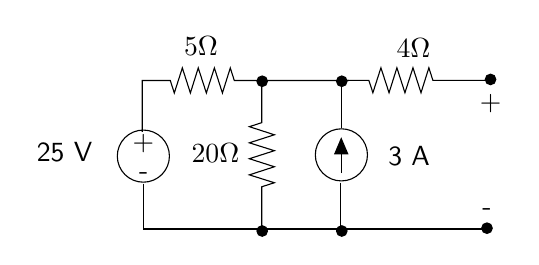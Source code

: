\begin{tikzpicture}[y=-1cm]
\sf
\draw[black] (2.991,2.556) -- (2.991,3.093) -- (2.833,3.144) -- (3.151,3.247) -- (2.833,3.349) -- (3.151,3.449) -- (2.833,3.551) -- (3.151,3.653) -- (2.833,3.756) -- (3.151,3.856) -- (2.991,3.907) -- (2.991,4.467);
\draw[black] (1.473,3.211) -- (1.473,2.558) -- (1.829,2.558) -- (1.88,2.716) -- (1.982,2.398) -- (2.084,2.716) -- (2.184,2.398) -- (2.287,2.716) -- (2.389,2.398) -- (2.491,2.716) -- (2.591,2.398) -- (2.642,2.558) -- (4.096,2.558);
\draw[black] (4.044,2.556) -- (4.351,2.556) -- (4.402,2.713) -- (4.504,2.396) -- (4.607,2.713) -- (4.707,2.396) -- (4.809,2.713) -- (4.911,2.396) -- (5.013,2.713) -- (5.113,2.396) -- (5.164,2.556) -- (5.862,2.556);
\draw[black] (1.487,3.518) circle (0.331cm);
\path (1.487,3.447) node[text=black,anchor=base] {+};
\path (1.491,3.809) node[text=black,anchor=base] {-};
\draw[arrows=-triangle 45,black] (4,3.733) -- (4,3.278);
\filldraw[black] (5.896,2.544) circle (0.067cm);
\path (5.896,2.944) node[text=black,anchor=base] {+};
\filldraw[black] (5.851,4.433) circle (0.067cm);
\path (5.851,4.269) node[text=black,anchor=base] {-};
\filldraw[black] (4.007,2.567) circle (0.067cm);
\filldraw[black] (4.007,4.469) circle (0.067cm);
\filldraw[black] (2.996,4.469) circle (0.067cm);
\filldraw[black] (2.996,2.567) circle (0.067cm);
\draw[black] (4.007,3.167) -- (4.007,2.556);
\draw[black] (3.996,3.856) -- (3.996,4.456);
\draw[black] (1.484,3.867) -- (1.484,4.444) -- (5.818,4.444);
\path (2.218,2.244) node[text=black,anchor=base] {$5  \Omega$};
\path (2.829,3.6) node[text=black,anchor=base east] {$20  \Omega$};
\path (0.962,3.589) node[text=black,anchor=base east] {25 V};
\path (4.918,2.267) node[text=black,anchor=base] {$4  \Omega$};
\path (4.473,3.633) node[text=black,anchor=base west] {3 A};
\draw[black] (4.002,3.502) circle (0.331cm);

\end{tikzpicture}%

%% Configure (x)emacs for this file ...
%% Local Variables:
%% mode: latex
%% End: